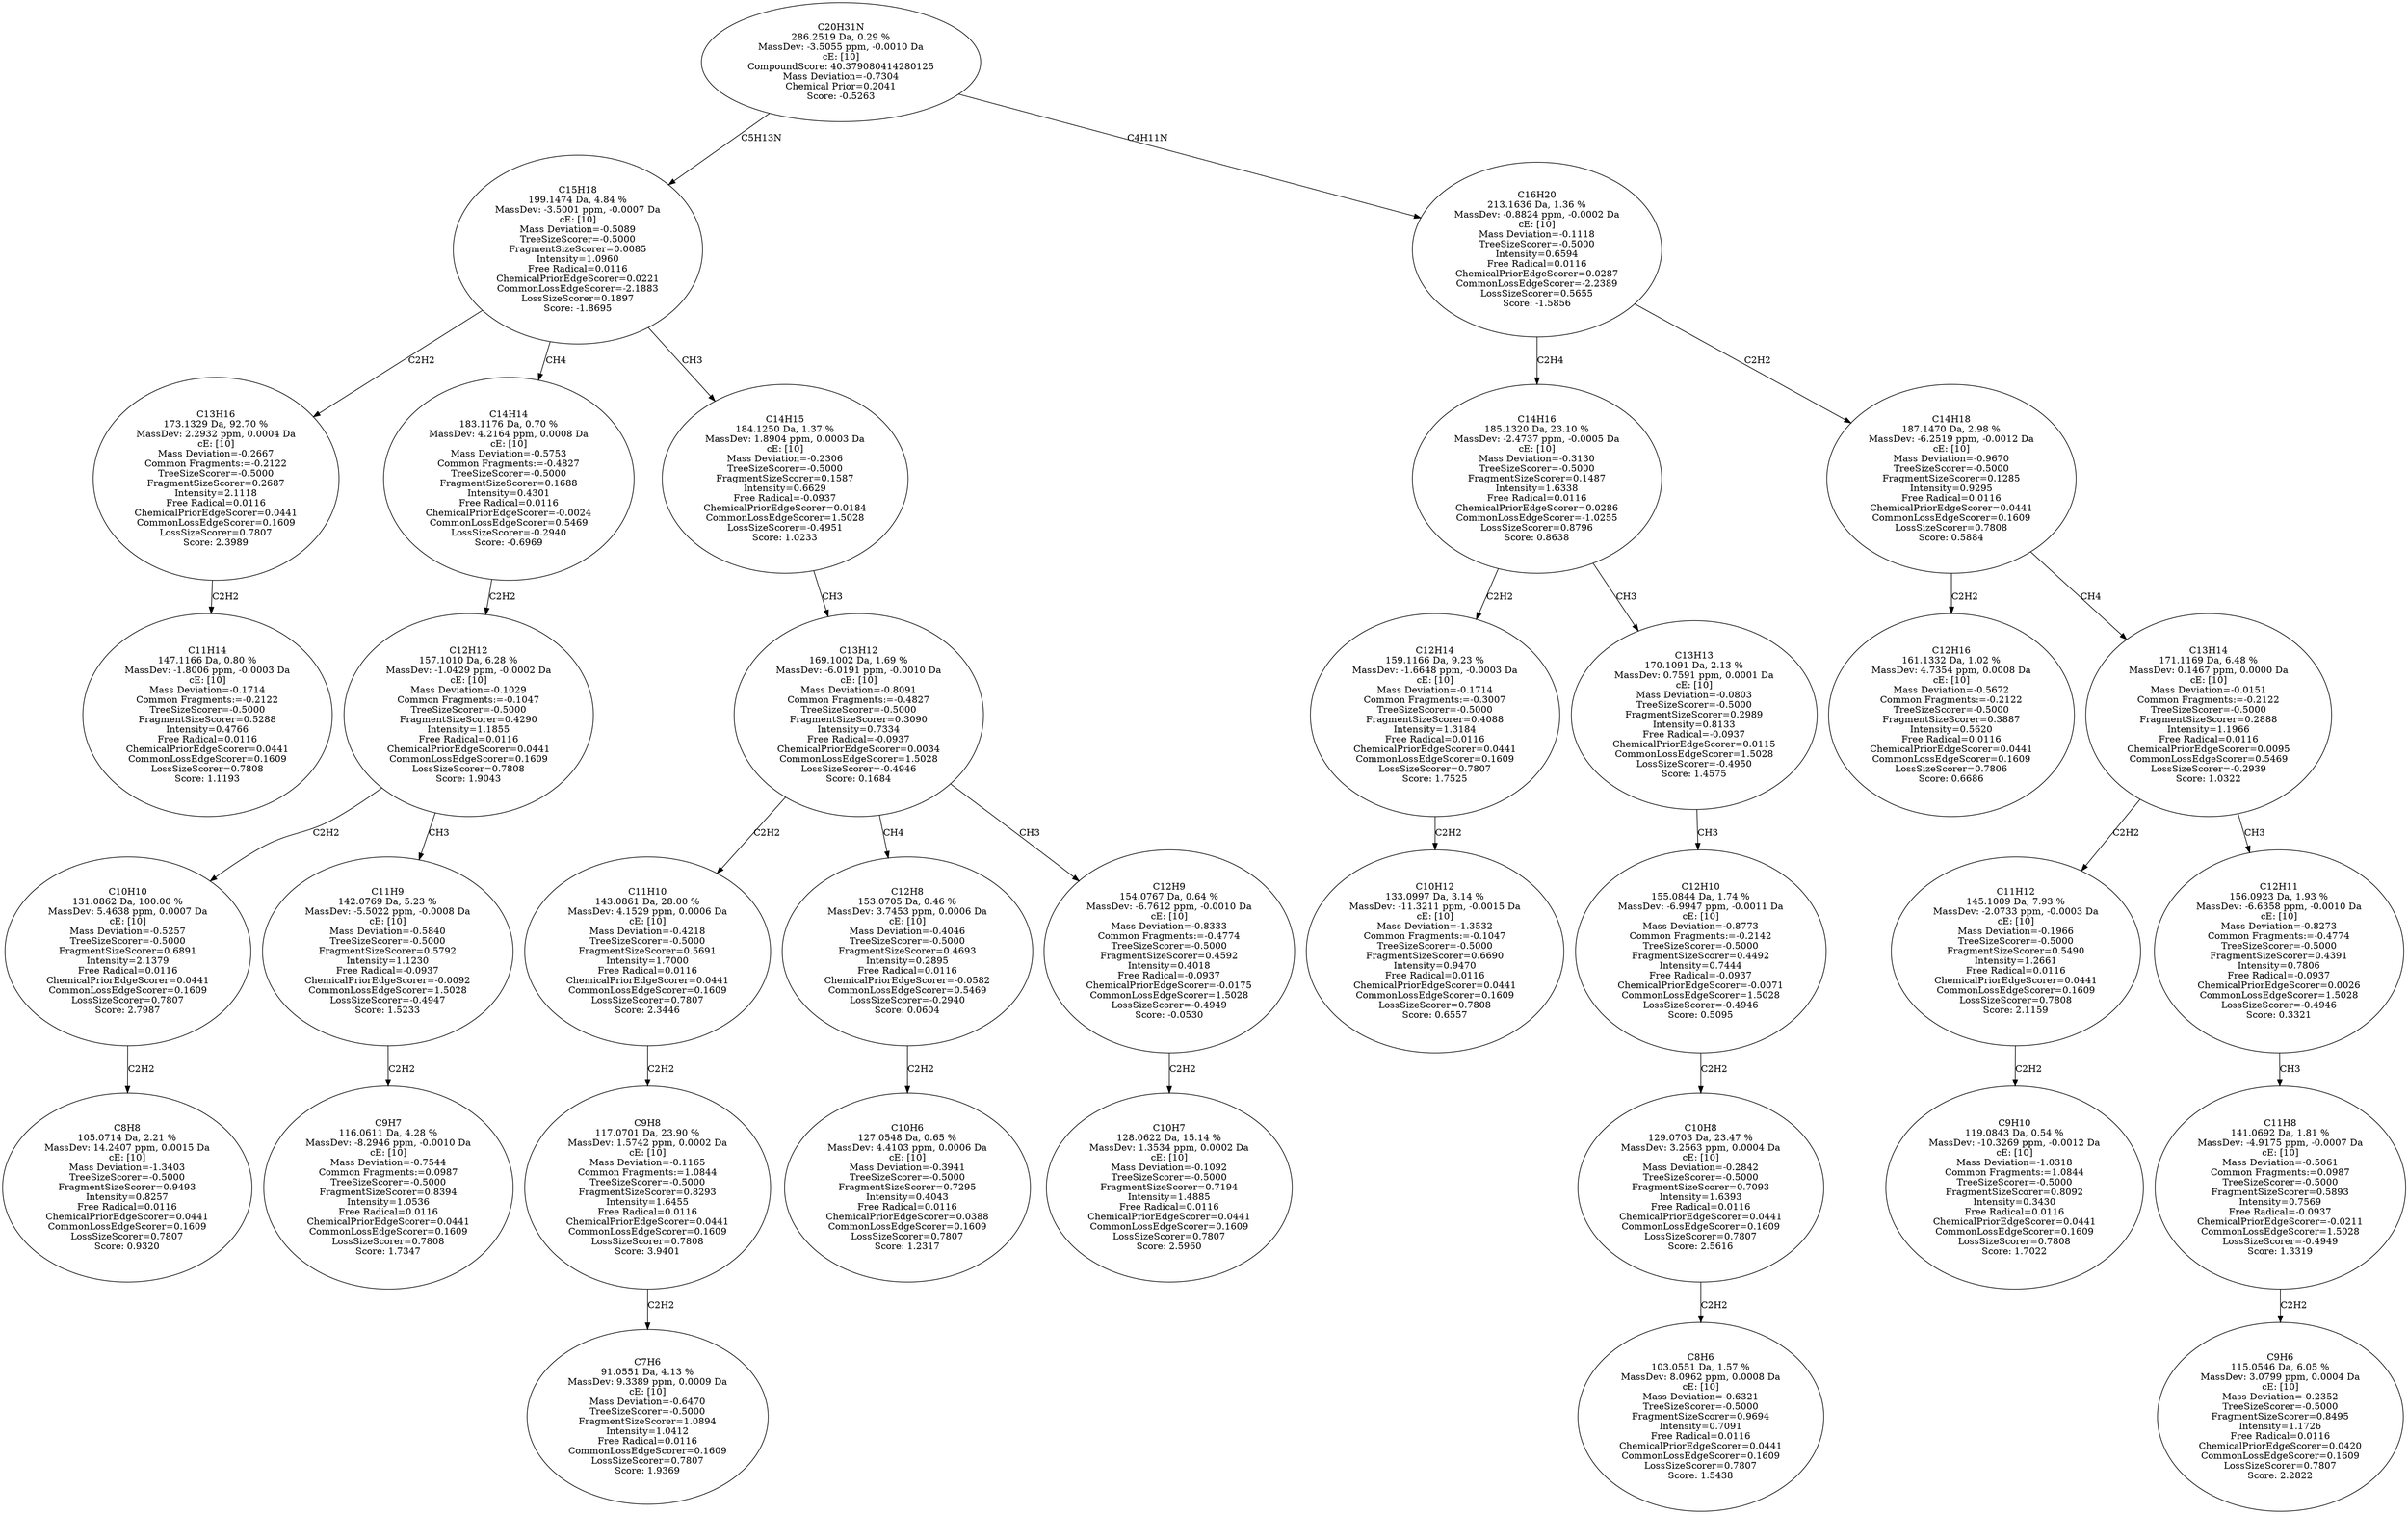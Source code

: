 strict digraph {
v1 [label="C11H14\n147.1166 Da, 0.80 %\nMassDev: -1.8006 ppm, -0.0003 Da\ncE: [10]\nMass Deviation=-0.1714\nCommon Fragments:=-0.2122\nTreeSizeScorer=-0.5000\nFragmentSizeScorer=0.5288\nIntensity=0.4766\nFree Radical=0.0116\nChemicalPriorEdgeScorer=0.0441\nCommonLossEdgeScorer=0.1609\nLossSizeScorer=0.7808\nScore: 1.1193"];
v2 [label="C13H16\n173.1329 Da, 92.70 %\nMassDev: 2.2932 ppm, 0.0004 Da\ncE: [10]\nMass Deviation=-0.2667\nCommon Fragments:=-0.2122\nTreeSizeScorer=-0.5000\nFragmentSizeScorer=0.2687\nIntensity=2.1118\nFree Radical=0.0116\nChemicalPriorEdgeScorer=0.0441\nCommonLossEdgeScorer=0.1609\nLossSizeScorer=0.7807\nScore: 2.3989"];
v3 [label="C8H8\n105.0714 Da, 2.21 %\nMassDev: 14.2407 ppm, 0.0015 Da\ncE: [10]\nMass Deviation=-1.3403\nTreeSizeScorer=-0.5000\nFragmentSizeScorer=0.9493\nIntensity=0.8257\nFree Radical=0.0116\nChemicalPriorEdgeScorer=0.0441\nCommonLossEdgeScorer=0.1609\nLossSizeScorer=0.7807\nScore: 0.9320"];
v4 [label="C10H10\n131.0862 Da, 100.00 %\nMassDev: 5.4638 ppm, 0.0007 Da\ncE: [10]\nMass Deviation=-0.5257\nTreeSizeScorer=-0.5000\nFragmentSizeScorer=0.6891\nIntensity=2.1379\nFree Radical=0.0116\nChemicalPriorEdgeScorer=0.0441\nCommonLossEdgeScorer=0.1609\nLossSizeScorer=0.7807\nScore: 2.7987"];
v5 [label="C9H7\n116.0611 Da, 4.28 %\nMassDev: -8.2946 ppm, -0.0010 Da\ncE: [10]\nMass Deviation=-0.7544\nCommon Fragments:=0.0987\nTreeSizeScorer=-0.5000\nFragmentSizeScorer=0.8394\nIntensity=1.0536\nFree Radical=0.0116\nChemicalPriorEdgeScorer=0.0441\nCommonLossEdgeScorer=0.1609\nLossSizeScorer=0.7808\nScore: 1.7347"];
v6 [label="C11H9\n142.0769 Da, 5.23 %\nMassDev: -5.5022 ppm, -0.0008 Da\ncE: [10]\nMass Deviation=-0.5840\nTreeSizeScorer=-0.5000\nFragmentSizeScorer=0.5792\nIntensity=1.1230\nFree Radical=-0.0937\nChemicalPriorEdgeScorer=-0.0092\nCommonLossEdgeScorer=1.5028\nLossSizeScorer=-0.4947\nScore: 1.5233"];
v7 [label="C12H12\n157.1010 Da, 6.28 %\nMassDev: -1.0429 ppm, -0.0002 Da\ncE: [10]\nMass Deviation=-0.1029\nCommon Fragments:=-0.1047\nTreeSizeScorer=-0.5000\nFragmentSizeScorer=0.4290\nIntensity=1.1855\nFree Radical=0.0116\nChemicalPriorEdgeScorer=0.0441\nCommonLossEdgeScorer=0.1609\nLossSizeScorer=0.7808\nScore: 1.9043"];
v8 [label="C14H14\n183.1176 Da, 0.70 %\nMassDev: 4.2164 ppm, 0.0008 Da\ncE: [10]\nMass Deviation=-0.5753\nCommon Fragments:=-0.4827\nTreeSizeScorer=-0.5000\nFragmentSizeScorer=0.1688\nIntensity=0.4301\nFree Radical=0.0116\nChemicalPriorEdgeScorer=-0.0024\nCommonLossEdgeScorer=0.5469\nLossSizeScorer=-0.2940\nScore: -0.6969"];
v9 [label="C7H6\n91.0551 Da, 4.13 %\nMassDev: 9.3389 ppm, 0.0009 Da\ncE: [10]\nMass Deviation=-0.6470\nTreeSizeScorer=-0.5000\nFragmentSizeScorer=1.0894\nIntensity=1.0412\nFree Radical=0.0116\nCommonLossEdgeScorer=0.1609\nLossSizeScorer=0.7807\nScore: 1.9369"];
v10 [label="C9H8\n117.0701 Da, 23.90 %\nMassDev: 1.5742 ppm, 0.0002 Da\ncE: [10]\nMass Deviation=-0.1165\nCommon Fragments:=1.0844\nTreeSizeScorer=-0.5000\nFragmentSizeScorer=0.8293\nIntensity=1.6455\nFree Radical=0.0116\nChemicalPriorEdgeScorer=0.0441\nCommonLossEdgeScorer=0.1609\nLossSizeScorer=0.7808\nScore: 3.9401"];
v11 [label="C11H10\n143.0861 Da, 28.00 %\nMassDev: 4.1529 ppm, 0.0006 Da\ncE: [10]\nMass Deviation=-0.4218\nTreeSizeScorer=-0.5000\nFragmentSizeScorer=0.5691\nIntensity=1.7000\nFree Radical=0.0116\nChemicalPriorEdgeScorer=0.0441\nCommonLossEdgeScorer=0.1609\nLossSizeScorer=0.7807\nScore: 2.3446"];
v12 [label="C10H6\n127.0548 Da, 0.65 %\nMassDev: 4.4103 ppm, 0.0006 Da\ncE: [10]\nMass Deviation=-0.3941\nTreeSizeScorer=-0.5000\nFragmentSizeScorer=0.7295\nIntensity=0.4043\nFree Radical=0.0116\nChemicalPriorEdgeScorer=0.0388\nCommonLossEdgeScorer=0.1609\nLossSizeScorer=0.7807\nScore: 1.2317"];
v13 [label="C12H8\n153.0705 Da, 0.46 %\nMassDev: 3.7453 ppm, 0.0006 Da\ncE: [10]\nMass Deviation=-0.4046\nTreeSizeScorer=-0.5000\nFragmentSizeScorer=0.4693\nIntensity=0.2895\nFree Radical=0.0116\nChemicalPriorEdgeScorer=-0.0582\nCommonLossEdgeScorer=0.5469\nLossSizeScorer=-0.2940\nScore: 0.0604"];
v14 [label="C10H7\n128.0622 Da, 15.14 %\nMassDev: 1.3534 ppm, 0.0002 Da\ncE: [10]\nMass Deviation=-0.1092\nTreeSizeScorer=-0.5000\nFragmentSizeScorer=0.7194\nIntensity=1.4885\nFree Radical=0.0116\nChemicalPriorEdgeScorer=0.0441\nCommonLossEdgeScorer=0.1609\nLossSizeScorer=0.7807\nScore: 2.5960"];
v15 [label="C12H9\n154.0767 Da, 0.64 %\nMassDev: -6.7612 ppm, -0.0010 Da\ncE: [10]\nMass Deviation=-0.8333\nCommon Fragments:=-0.4774\nTreeSizeScorer=-0.5000\nFragmentSizeScorer=0.4592\nIntensity=0.4018\nFree Radical=-0.0937\nChemicalPriorEdgeScorer=-0.0175\nCommonLossEdgeScorer=1.5028\nLossSizeScorer=-0.4949\nScore: -0.0530"];
v16 [label="C13H12\n169.1002 Da, 1.69 %\nMassDev: -6.0191 ppm, -0.0010 Da\ncE: [10]\nMass Deviation=-0.8091\nCommon Fragments:=-0.4827\nTreeSizeScorer=-0.5000\nFragmentSizeScorer=0.3090\nIntensity=0.7334\nFree Radical=-0.0937\nChemicalPriorEdgeScorer=0.0034\nCommonLossEdgeScorer=1.5028\nLossSizeScorer=-0.4946\nScore: 0.1684"];
v17 [label="C14H15\n184.1250 Da, 1.37 %\nMassDev: 1.8904 ppm, 0.0003 Da\ncE: [10]\nMass Deviation=-0.2306\nTreeSizeScorer=-0.5000\nFragmentSizeScorer=0.1587\nIntensity=0.6629\nFree Radical=-0.0937\nChemicalPriorEdgeScorer=0.0184\nCommonLossEdgeScorer=1.5028\nLossSizeScorer=-0.4951\nScore: 1.0233"];
v18 [label="C15H18\n199.1474 Da, 4.84 %\nMassDev: -3.5001 ppm, -0.0007 Da\ncE: [10]\nMass Deviation=-0.5089\nTreeSizeScorer=-0.5000\nFragmentSizeScorer=0.0085\nIntensity=1.0960\nFree Radical=0.0116\nChemicalPriorEdgeScorer=0.0221\nCommonLossEdgeScorer=-2.1883\nLossSizeScorer=0.1897\nScore: -1.8695"];
v19 [label="C10H12\n133.0997 Da, 3.14 %\nMassDev: -11.3211 ppm, -0.0015 Da\ncE: [10]\nMass Deviation=-1.3532\nCommon Fragments:=-0.1047\nTreeSizeScorer=-0.5000\nFragmentSizeScorer=0.6690\nIntensity=0.9470\nFree Radical=0.0116\nChemicalPriorEdgeScorer=0.0441\nCommonLossEdgeScorer=0.1609\nLossSizeScorer=0.7808\nScore: 0.6557"];
v20 [label="C12H14\n159.1166 Da, 9.23 %\nMassDev: -1.6648 ppm, -0.0003 Da\ncE: [10]\nMass Deviation=-0.1714\nCommon Fragments:=-0.3007\nTreeSizeScorer=-0.5000\nFragmentSizeScorer=0.4088\nIntensity=1.3184\nFree Radical=0.0116\nChemicalPriorEdgeScorer=0.0441\nCommonLossEdgeScorer=0.1609\nLossSizeScorer=0.7807\nScore: 1.7525"];
v21 [label="C8H6\n103.0551 Da, 1.57 %\nMassDev: 8.0962 ppm, 0.0008 Da\ncE: [10]\nMass Deviation=-0.6321\nTreeSizeScorer=-0.5000\nFragmentSizeScorer=0.9694\nIntensity=0.7091\nFree Radical=0.0116\nChemicalPriorEdgeScorer=0.0441\nCommonLossEdgeScorer=0.1609\nLossSizeScorer=0.7807\nScore: 1.5438"];
v22 [label="C10H8\n129.0703 Da, 23.47 %\nMassDev: 3.2563 ppm, 0.0004 Da\ncE: [10]\nMass Deviation=-0.2842\nTreeSizeScorer=-0.5000\nFragmentSizeScorer=0.7093\nIntensity=1.6393\nFree Radical=0.0116\nChemicalPriorEdgeScorer=0.0441\nCommonLossEdgeScorer=0.1609\nLossSizeScorer=0.7807\nScore: 2.5616"];
v23 [label="C12H10\n155.0844 Da, 1.74 %\nMassDev: -6.9947 ppm, -0.0011 Da\ncE: [10]\nMass Deviation=-0.8773\nCommon Fragments:=-0.2142\nTreeSizeScorer=-0.5000\nFragmentSizeScorer=0.4492\nIntensity=0.7444\nFree Radical=-0.0937\nChemicalPriorEdgeScorer=-0.0071\nCommonLossEdgeScorer=1.5028\nLossSizeScorer=-0.4946\nScore: 0.5095"];
v24 [label="C13H13\n170.1091 Da, 2.13 %\nMassDev: 0.7591 ppm, 0.0001 Da\ncE: [10]\nMass Deviation=-0.0803\nTreeSizeScorer=-0.5000\nFragmentSizeScorer=0.2989\nIntensity=0.8133\nFree Radical=-0.0937\nChemicalPriorEdgeScorer=0.0115\nCommonLossEdgeScorer=1.5028\nLossSizeScorer=-0.4950\nScore: 1.4575"];
v25 [label="C14H16\n185.1320 Da, 23.10 %\nMassDev: -2.4737 ppm, -0.0005 Da\ncE: [10]\nMass Deviation=-0.3130\nTreeSizeScorer=-0.5000\nFragmentSizeScorer=0.1487\nIntensity=1.6338\nFree Radical=0.0116\nChemicalPriorEdgeScorer=0.0286\nCommonLossEdgeScorer=-1.0255\nLossSizeScorer=0.8796\nScore: 0.8638"];
v26 [label="C12H16\n161.1332 Da, 1.02 %\nMassDev: 4.7354 ppm, 0.0008 Da\ncE: [10]\nMass Deviation=-0.5672\nCommon Fragments:=-0.2122\nTreeSizeScorer=-0.5000\nFragmentSizeScorer=0.3887\nIntensity=0.5620\nFree Radical=0.0116\nChemicalPriorEdgeScorer=0.0441\nCommonLossEdgeScorer=0.1609\nLossSizeScorer=0.7806\nScore: 0.6686"];
v27 [label="C9H10\n119.0843 Da, 0.54 %\nMassDev: -10.3269 ppm, -0.0012 Da\ncE: [10]\nMass Deviation=-1.0318\nCommon Fragments:=1.0844\nTreeSizeScorer=-0.5000\nFragmentSizeScorer=0.8092\nIntensity=0.3430\nFree Radical=0.0116\nChemicalPriorEdgeScorer=0.0441\nCommonLossEdgeScorer=0.1609\nLossSizeScorer=0.7808\nScore: 1.7022"];
v28 [label="C11H12\n145.1009 Da, 7.93 %\nMassDev: -2.0733 ppm, -0.0003 Da\ncE: [10]\nMass Deviation=-0.1966\nTreeSizeScorer=-0.5000\nFragmentSizeScorer=0.5490\nIntensity=1.2661\nFree Radical=0.0116\nChemicalPriorEdgeScorer=0.0441\nCommonLossEdgeScorer=0.1609\nLossSizeScorer=0.7808\nScore: 2.1159"];
v29 [label="C9H6\n115.0546 Da, 6.05 %\nMassDev: 3.0799 ppm, 0.0004 Da\ncE: [10]\nMass Deviation=-0.2352\nTreeSizeScorer=-0.5000\nFragmentSizeScorer=0.8495\nIntensity=1.1726\nFree Radical=0.0116\nChemicalPriorEdgeScorer=0.0420\nCommonLossEdgeScorer=0.1609\nLossSizeScorer=0.7807\nScore: 2.2822"];
v30 [label="C11H8\n141.0692 Da, 1.81 %\nMassDev: -4.9175 ppm, -0.0007 Da\ncE: [10]\nMass Deviation=-0.5061\nCommon Fragments:=0.0987\nTreeSizeScorer=-0.5000\nFragmentSizeScorer=0.5893\nIntensity=0.7569\nFree Radical=-0.0937\nChemicalPriorEdgeScorer=-0.0211\nCommonLossEdgeScorer=1.5028\nLossSizeScorer=-0.4949\nScore: 1.3319"];
v31 [label="C12H11\n156.0923 Da, 1.93 %\nMassDev: -6.6358 ppm, -0.0010 Da\ncE: [10]\nMass Deviation=-0.8273\nCommon Fragments:=-0.4774\nTreeSizeScorer=-0.5000\nFragmentSizeScorer=0.4391\nIntensity=0.7806\nFree Radical=-0.0937\nChemicalPriorEdgeScorer=0.0026\nCommonLossEdgeScorer=1.5028\nLossSizeScorer=-0.4946\nScore: 0.3321"];
v32 [label="C13H14\n171.1169 Da, 6.48 %\nMassDev: 0.1467 ppm, 0.0000 Da\ncE: [10]\nMass Deviation=-0.0151\nCommon Fragments:=-0.2122\nTreeSizeScorer=-0.5000\nFragmentSizeScorer=0.2888\nIntensity=1.1966\nFree Radical=0.0116\nChemicalPriorEdgeScorer=0.0095\nCommonLossEdgeScorer=0.5469\nLossSizeScorer=-0.2939\nScore: 1.0322"];
v33 [label="C14H18\n187.1470 Da, 2.98 %\nMassDev: -6.2519 ppm, -0.0012 Da\ncE: [10]\nMass Deviation=-0.9670\nTreeSizeScorer=-0.5000\nFragmentSizeScorer=0.1285\nIntensity=0.9295\nFree Radical=0.0116\nChemicalPriorEdgeScorer=0.0441\nCommonLossEdgeScorer=0.1609\nLossSizeScorer=0.7808\nScore: 0.5884"];
v34 [label="C16H20\n213.1636 Da, 1.36 %\nMassDev: -0.8824 ppm, -0.0002 Da\ncE: [10]\nMass Deviation=-0.1118\nTreeSizeScorer=-0.5000\nIntensity=0.6594\nFree Radical=0.0116\nChemicalPriorEdgeScorer=0.0287\nCommonLossEdgeScorer=-2.2389\nLossSizeScorer=0.5655\nScore: -1.5856"];
v35 [label="C20H31N\n286.2519 Da, 0.29 %\nMassDev: -3.5055 ppm, -0.0010 Da\ncE: [10]\nCompoundScore: 40.379080414280125\nMass Deviation=-0.7304\nChemical Prior=0.2041\nScore: -0.5263"];
v2 -> v1 [label="C2H2"];
v18 -> v2 [label="C2H2"];
v4 -> v3 [label="C2H2"];
v7 -> v4 [label="C2H2"];
v6 -> v5 [label="C2H2"];
v7 -> v6 [label="CH3"];
v8 -> v7 [label="C2H2"];
v18 -> v8 [label="CH4"];
v10 -> v9 [label="C2H2"];
v11 -> v10 [label="C2H2"];
v16 -> v11 [label="C2H2"];
v13 -> v12 [label="C2H2"];
v16 -> v13 [label="CH4"];
v15 -> v14 [label="C2H2"];
v16 -> v15 [label="CH3"];
v17 -> v16 [label="CH3"];
v18 -> v17 [label="CH3"];
v35 -> v18 [label="C5H13N"];
v20 -> v19 [label="C2H2"];
v25 -> v20 [label="C2H2"];
v22 -> v21 [label="C2H2"];
v23 -> v22 [label="C2H2"];
v24 -> v23 [label="CH3"];
v25 -> v24 [label="CH3"];
v34 -> v25 [label="C2H4"];
v33 -> v26 [label="C2H2"];
v28 -> v27 [label="C2H2"];
v32 -> v28 [label="C2H2"];
v30 -> v29 [label="C2H2"];
v31 -> v30 [label="CH3"];
v32 -> v31 [label="CH3"];
v33 -> v32 [label="CH4"];
v34 -> v33 [label="C2H2"];
v35 -> v34 [label="C4H11N"];
}
